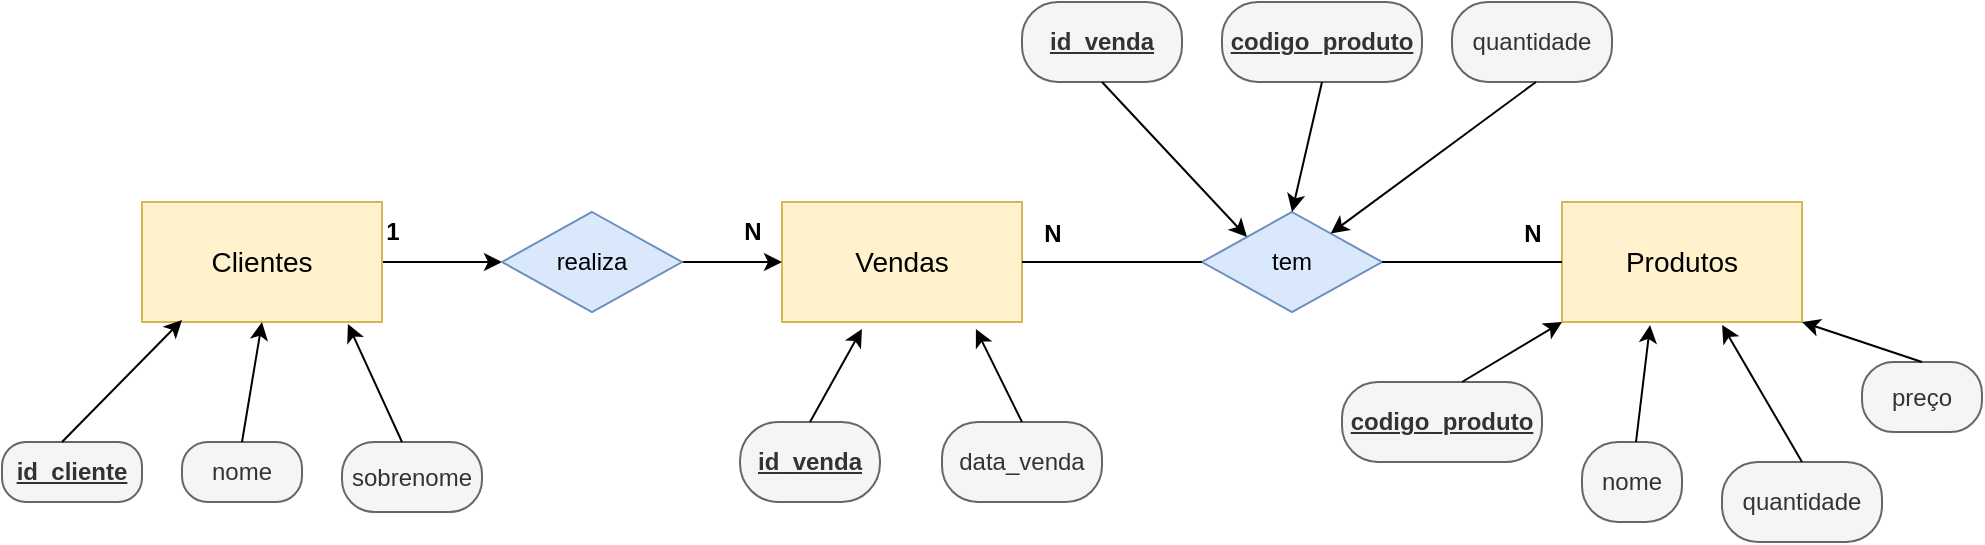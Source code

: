 <mxfile version="14.7.4" type="embed"><diagram id="EvyPU51vlMHeTocWz-lV" name="Page-1"><mxGraphModel dx="799" dy="1818" grid="1" gridSize="10" guides="1" tooltips="1" connect="1" arrows="1" fold="1" page="1" pageScale="1" pageWidth="827" pageHeight="1169" math="0" shadow="0"><root><mxCell id="0"/><mxCell id="1" parent="0"/><mxCell id="q7m_-4qv0E5tmTCm9oEU-14" value="&lt;font style=&quot;font-size: 14px&quot; color=&quot;#000000&quot;&gt;Produtos&lt;/font&gt;" style="rounded=0;whiteSpace=wrap;html=1;fillColor=#fff2cc;strokeColor=#d6b656;" parent="1" vertex="1"><mxGeometry x="790" y="40" width="120" height="60" as="geometry"/></mxCell><mxCell id="q7m_-4qv0E5tmTCm9oEU-19" value="" style="edgeStyle=orthogonalEdgeStyle;rounded=0;orthogonalLoop=1;jettySize=auto;html=1;" parent="1" source="q7m_-4qv0E5tmTCm9oEU-15" target="q7m_-4qv0E5tmTCm9oEU-18" edge="1"><mxGeometry relative="1" as="geometry"/></mxCell><mxCell id="q7m_-4qv0E5tmTCm9oEU-15" value="&lt;font style=&quot;font-size: 14px&quot; color=&quot;#000000&quot;&gt;Clientes&lt;/font&gt;" style="rounded=0;whiteSpace=wrap;html=1;fillColor=#fff2cc;strokeColor=#d6b656;" parent="1" vertex="1"><mxGeometry x="80" y="40" width="120" height="60" as="geometry"/></mxCell><mxCell id="q7m_-4qv0E5tmTCm9oEU-16" value="&lt;font style=&quot;font-size: 14px&quot; color=&quot;#000000&quot;&gt;Vendas&lt;/font&gt;" style="rounded=0;whiteSpace=wrap;html=1;fillColor=#fff2cc;strokeColor=#d6b656;" parent="1" vertex="1"><mxGeometry x="400" y="40" width="120" height="60" as="geometry"/></mxCell><mxCell id="q7m_-4qv0E5tmTCm9oEU-21" value="" style="edgeStyle=orthogonalEdgeStyle;rounded=0;orthogonalLoop=1;jettySize=auto;html=1;" parent="1" source="q7m_-4qv0E5tmTCm9oEU-18" target="q7m_-4qv0E5tmTCm9oEU-16" edge="1"><mxGeometry relative="1" as="geometry"/></mxCell><mxCell id="q7m_-4qv0E5tmTCm9oEU-18" value="&lt;font color=&quot;#000000&quot;&gt;realiza&lt;/font&gt;" style="rhombus;whiteSpace=wrap;html=1;fillColor=#dae8fc;strokeColor=#6c8ebf;" parent="1" vertex="1"><mxGeometry x="260" y="45" width="90" height="50" as="geometry"/></mxCell><mxCell id="q7m_-4qv0E5tmTCm9oEU-20" value="&lt;b&gt;1&lt;/b&gt;" style="text;html=1;align=center;verticalAlign=middle;resizable=0;points=[];autosize=1;strokeColor=none;fillColor=none;" parent="1" vertex="1"><mxGeometry x="190" y="40" width="30" height="30" as="geometry"/></mxCell><mxCell id="q7m_-4qv0E5tmTCm9oEU-22" value="&lt;b&gt;N&lt;/b&gt;" style="text;html=1;align=center;verticalAlign=middle;resizable=0;points=[];autosize=1;strokeColor=none;fillColor=none;" parent="1" vertex="1"><mxGeometry x="370" y="40" width="30" height="30" as="geometry"/></mxCell><mxCell id="q7m_-4qv0E5tmTCm9oEU-23" value="&lt;b&gt;&lt;u&gt;id_cliente&lt;/u&gt;&lt;/b&gt;" style="rounded=1;whiteSpace=wrap;html=1;arcSize=40;fillColor=#f5f5f5;fontColor=#333333;strokeColor=#666666;" parent="1" vertex="1"><mxGeometry x="10" y="160" width="70" height="30" as="geometry"/></mxCell><mxCell id="q7m_-4qv0E5tmTCm9oEU-24" value="data_venda" style="rounded=1;whiteSpace=wrap;html=1;arcSize=45;fillColor=#f5f5f5;fontColor=#333333;strokeColor=#666666;" parent="1" vertex="1"><mxGeometry x="480" y="150" width="80" height="40" as="geometry"/></mxCell><mxCell id="q7m_-4qv0E5tmTCm9oEU-25" value="&lt;b&gt;&lt;u&gt;id_venda&lt;/u&gt;&lt;/b&gt;" style="rounded=1;whiteSpace=wrap;html=1;arcSize=48;fillColor=#f5f5f5;fontColor=#333333;strokeColor=#666666;" parent="1" vertex="1"><mxGeometry x="379" y="150" width="70" height="40" as="geometry"/></mxCell><mxCell id="q7m_-4qv0E5tmTCm9oEU-26" value="sobrenome" style="rounded=1;whiteSpace=wrap;html=1;arcSize=46;fillColor=#f5f5f5;fontColor=#333333;strokeColor=#666666;" parent="1" vertex="1"><mxGeometry x="180" y="160" width="70" height="35" as="geometry"/></mxCell><mxCell id="q7m_-4qv0E5tmTCm9oEU-27" value="nome" style="rounded=1;whiteSpace=wrap;html=1;arcSize=43;fillColor=#f5f5f5;fontColor=#333333;strokeColor=#666666;" parent="1" vertex="1"><mxGeometry x="100" y="160" width="60" height="30" as="geometry"/></mxCell><mxCell id="q7m_-4qv0E5tmTCm9oEU-31" value="" style="endArrow=classic;html=1;rounded=0;entryX=0.167;entryY=0.983;entryDx=0;entryDy=0;entryPerimeter=0;" parent="1" target="q7m_-4qv0E5tmTCm9oEU-15" edge="1"><mxGeometry width="50" height="50" relative="1" as="geometry"><mxPoint x="40" y="160" as="sourcePoint"/><mxPoint x="90" y="110" as="targetPoint"/></mxGeometry></mxCell><mxCell id="q7m_-4qv0E5tmTCm9oEU-32" value="" style="endArrow=classic;html=1;rounded=0;entryX=0.5;entryY=1;entryDx=0;entryDy=0;" parent="1" target="q7m_-4qv0E5tmTCm9oEU-15" edge="1"><mxGeometry width="50" height="50" relative="1" as="geometry"><mxPoint x="130" y="160" as="sourcePoint"/><mxPoint x="180" y="110" as="targetPoint"/></mxGeometry></mxCell><mxCell id="q7m_-4qv0E5tmTCm9oEU-33" value="" style="endArrow=classic;html=1;rounded=0;entryX=0.858;entryY=1.017;entryDx=0;entryDy=0;entryPerimeter=0;" parent="1" target="q7m_-4qv0E5tmTCm9oEU-15" edge="1"><mxGeometry width="50" height="50" relative="1" as="geometry"><mxPoint x="210" y="160" as="sourcePoint"/><mxPoint x="260" y="110" as="targetPoint"/></mxGeometry></mxCell><mxCell id="q7m_-4qv0E5tmTCm9oEU-34" value="" style="endArrow=classic;html=1;rounded=0;entryX=0.333;entryY=1.058;entryDx=0;entryDy=0;entryPerimeter=0;exitX=0.5;exitY=0;exitDx=0;exitDy=0;" parent="1" source="q7m_-4qv0E5tmTCm9oEU-25" target="q7m_-4qv0E5tmTCm9oEU-16" edge="1"><mxGeometry width="50" height="50" relative="1" as="geometry"><mxPoint x="360" y="150" as="sourcePoint"/><mxPoint x="439" y="100" as="targetPoint"/></mxGeometry></mxCell><mxCell id="q7m_-4qv0E5tmTCm9oEU-38" value="&lt;font color=&quot;#000000&quot;&gt;tem&lt;/font&gt;" style="rhombus;whiteSpace=wrap;html=1;fillColor=#dae8fc;strokeColor=#6c8ebf;" parent="1" vertex="1"><mxGeometry x="610" y="45" width="90" height="50" as="geometry"/></mxCell><mxCell id="q7m_-4qv0E5tmTCm9oEU-41" value="" style="endArrow=none;html=1;rounded=0;fontSize=14;entryX=0;entryY=0.5;entryDx=0;entryDy=0;" parent="1" target="q7m_-4qv0E5tmTCm9oEU-38" edge="1"><mxGeometry width="50" height="50" relative="1" as="geometry"><mxPoint x="520" y="70" as="sourcePoint"/><mxPoint x="570" y="20" as="targetPoint"/></mxGeometry></mxCell><mxCell id="q7m_-4qv0E5tmTCm9oEU-42" value="" style="endArrow=none;html=1;rounded=0;fontSize=14;entryX=0;entryY=0.5;entryDx=0;entryDy=0;" parent="1" edge="1"><mxGeometry width="50" height="50" relative="1" as="geometry"><mxPoint x="700" y="70" as="sourcePoint"/><mxPoint x="790" y="70" as="targetPoint"/></mxGeometry></mxCell><mxCell id="q7m_-4qv0E5tmTCm9oEU-43" value="&lt;font style=&quot;font-size: 12px;&quot;&gt;&lt;b&gt;N&lt;/b&gt;&lt;/font&gt;" style="text;html=1;align=center;verticalAlign=middle;resizable=0;points=[];autosize=1;strokeColor=none;fillColor=none;fontSize=14;" parent="1" vertex="1"><mxGeometry x="520" y="40" width="30" height="30" as="geometry"/></mxCell><mxCell id="q7m_-4qv0E5tmTCm9oEU-44" value="&lt;font style=&quot;font-size: 12px;&quot;&gt;&lt;b&gt;N&lt;/b&gt;&lt;/font&gt;" style="text;html=1;align=center;verticalAlign=middle;resizable=0;points=[];autosize=1;strokeColor=none;fillColor=none;fontSize=14;" parent="1" vertex="1"><mxGeometry x="760" y="40" width="30" height="30" as="geometry"/></mxCell><mxCell id="q7m_-4qv0E5tmTCm9oEU-45" value="quantidade" style="rounded=1;whiteSpace=wrap;html=1;arcSize=45;fillColor=#f5f5f5;fontColor=#333333;strokeColor=#666666;" parent="1" vertex="1"><mxGeometry x="870" y="170" width="80" height="40" as="geometry"/></mxCell><mxCell id="q7m_-4qv0E5tmTCm9oEU-46" value="&lt;b&gt;&lt;u&gt;codigo_produto&lt;/u&gt;&lt;/b&gt;" style="rounded=1;whiteSpace=wrap;html=1;arcSize=45;fillColor=#f5f5f5;fontColor=#333333;strokeColor=#666666;" parent="1" vertex="1"><mxGeometry x="680" y="130" width="100" height="40" as="geometry"/></mxCell><mxCell id="q7m_-4qv0E5tmTCm9oEU-47" value="nome" style="rounded=1;whiteSpace=wrap;html=1;arcSize=45;fillColor=#f5f5f5;fontColor=#333333;strokeColor=#666666;" parent="1" vertex="1"><mxGeometry x="800" y="160" width="50" height="40" as="geometry"/></mxCell><mxCell id="q7m_-4qv0E5tmTCm9oEU-48" value="preço" style="rounded=1;whiteSpace=wrap;html=1;arcSize=45;fillColor=#f5f5f5;fontColor=#333333;strokeColor=#666666;" parent="1" vertex="1"><mxGeometry x="940" y="120" width="60" height="35" as="geometry"/></mxCell><mxCell id="q7m_-4qv0E5tmTCm9oEU-49" value="" style="endArrow=classic;html=1;rounded=0;fontSize=14;entryX=0;entryY=1;entryDx=0;entryDy=0;" parent="1" target="q7m_-4qv0E5tmTCm9oEU-14" edge="1"><mxGeometry width="50" height="50" relative="1" as="geometry"><mxPoint x="740" y="130" as="sourcePoint"/><mxPoint x="790" y="80" as="targetPoint"/></mxGeometry></mxCell><mxCell id="q7m_-4qv0E5tmTCm9oEU-50" value="" style="endArrow=classic;html=1;rounded=0;fontSize=14;entryX=0.367;entryY=1.025;entryDx=0;entryDy=0;entryPerimeter=0;" parent="1" target="q7m_-4qv0E5tmTCm9oEU-14" edge="1"><mxGeometry width="50" height="50" relative="1" as="geometry"><mxPoint x="827" y="160" as="sourcePoint"/><mxPoint x="877" y="110" as="targetPoint"/></mxGeometry></mxCell><mxCell id="q7m_-4qv0E5tmTCm9oEU-51" value="" style="endArrow=classic;html=1;rounded=0;fontSize=14;entryX=0.667;entryY=1.025;entryDx=0;entryDy=0;entryPerimeter=0;" parent="1" target="q7m_-4qv0E5tmTCm9oEU-14" edge="1"><mxGeometry width="50" height="50" relative="1" as="geometry"><mxPoint x="910" y="170" as="sourcePoint"/><mxPoint x="960" y="120" as="targetPoint"/></mxGeometry></mxCell><mxCell id="q7m_-4qv0E5tmTCm9oEU-52" value="" style="endArrow=classic;html=1;rounded=0;fontSize=14;entryX=1;entryY=1;entryDx=0;entryDy=0;" parent="1" target="q7m_-4qv0E5tmTCm9oEU-14" edge="1"><mxGeometry width="50" height="50" relative="1" as="geometry"><mxPoint x="970" y="120" as="sourcePoint"/><mxPoint x="1020" y="70" as="targetPoint"/></mxGeometry></mxCell><mxCell id="q7m_-4qv0E5tmTCm9oEU-53" value="" style="endArrow=classic;html=1;rounded=0;fontSize=14;entryX=0.808;entryY=1.058;entryDx=0;entryDy=0;entryPerimeter=0;" parent="1" target="q7m_-4qv0E5tmTCm9oEU-16" edge="1"><mxGeometry width="50" height="50" relative="1" as="geometry"><mxPoint x="520" y="150" as="sourcePoint"/><mxPoint x="570" y="100" as="targetPoint"/></mxGeometry></mxCell><mxCell id="q7m_-4qv0E5tmTCm9oEU-55" value="&lt;b&gt;&lt;u&gt;id_venda&lt;/u&gt;&lt;/b&gt;" style="rounded=1;whiteSpace=wrap;html=1;arcSize=45;fillColor=#f5f5f5;fontColor=#333333;strokeColor=#666666;" parent="1" vertex="1"><mxGeometry x="520" y="-60" width="80" height="40" as="geometry"/></mxCell><mxCell id="q7m_-4qv0E5tmTCm9oEU-56" value="&lt;b&gt;&lt;u&gt;codigo_produto&lt;/u&gt;&lt;/b&gt;" style="rounded=1;whiteSpace=wrap;html=1;arcSize=45;fillColor=#f5f5f5;fontColor=#333333;strokeColor=#666666;" parent="1" vertex="1"><mxGeometry x="620" y="-60" width="100" height="40" as="geometry"/></mxCell><mxCell id="q7m_-4qv0E5tmTCm9oEU-57" value="quantidade" style="rounded=1;whiteSpace=wrap;html=1;arcSize=45;fillColor=#f5f5f5;fontColor=#333333;strokeColor=#666666;" parent="1" vertex="1"><mxGeometry x="735" y="-60" width="80" height="40" as="geometry"/></mxCell><mxCell id="q7m_-4qv0E5tmTCm9oEU-58" value="" style="endArrow=classic;html=1;rounded=0;fontSize=14;entryX=0;entryY=0;entryDx=0;entryDy=0;" parent="1" target="q7m_-4qv0E5tmTCm9oEU-38" edge="1"><mxGeometry width="50" height="50" relative="1" as="geometry"><mxPoint x="560" y="-20" as="sourcePoint"/><mxPoint x="610" y="-70" as="targetPoint"/></mxGeometry></mxCell><mxCell id="q7m_-4qv0E5tmTCm9oEU-59" value="" style="endArrow=classic;html=1;rounded=0;fontSize=14;entryX=0.5;entryY=0;entryDx=0;entryDy=0;" parent="1" target="q7m_-4qv0E5tmTCm9oEU-38" edge="1"><mxGeometry width="50" height="50" relative="1" as="geometry"><mxPoint x="670" y="-20" as="sourcePoint"/><mxPoint x="720" y="-70" as="targetPoint"/></mxGeometry></mxCell><mxCell id="q7m_-4qv0E5tmTCm9oEU-60" value="" style="endArrow=classic;html=1;rounded=0;fontSize=14;" parent="1" target="q7m_-4qv0E5tmTCm9oEU-38" edge="1"><mxGeometry width="50" height="50" relative="1" as="geometry"><mxPoint x="777" y="-20" as="sourcePoint"/><mxPoint x="827" y="-70" as="targetPoint"/></mxGeometry></mxCell></root></mxGraphModel></diagram></mxfile>